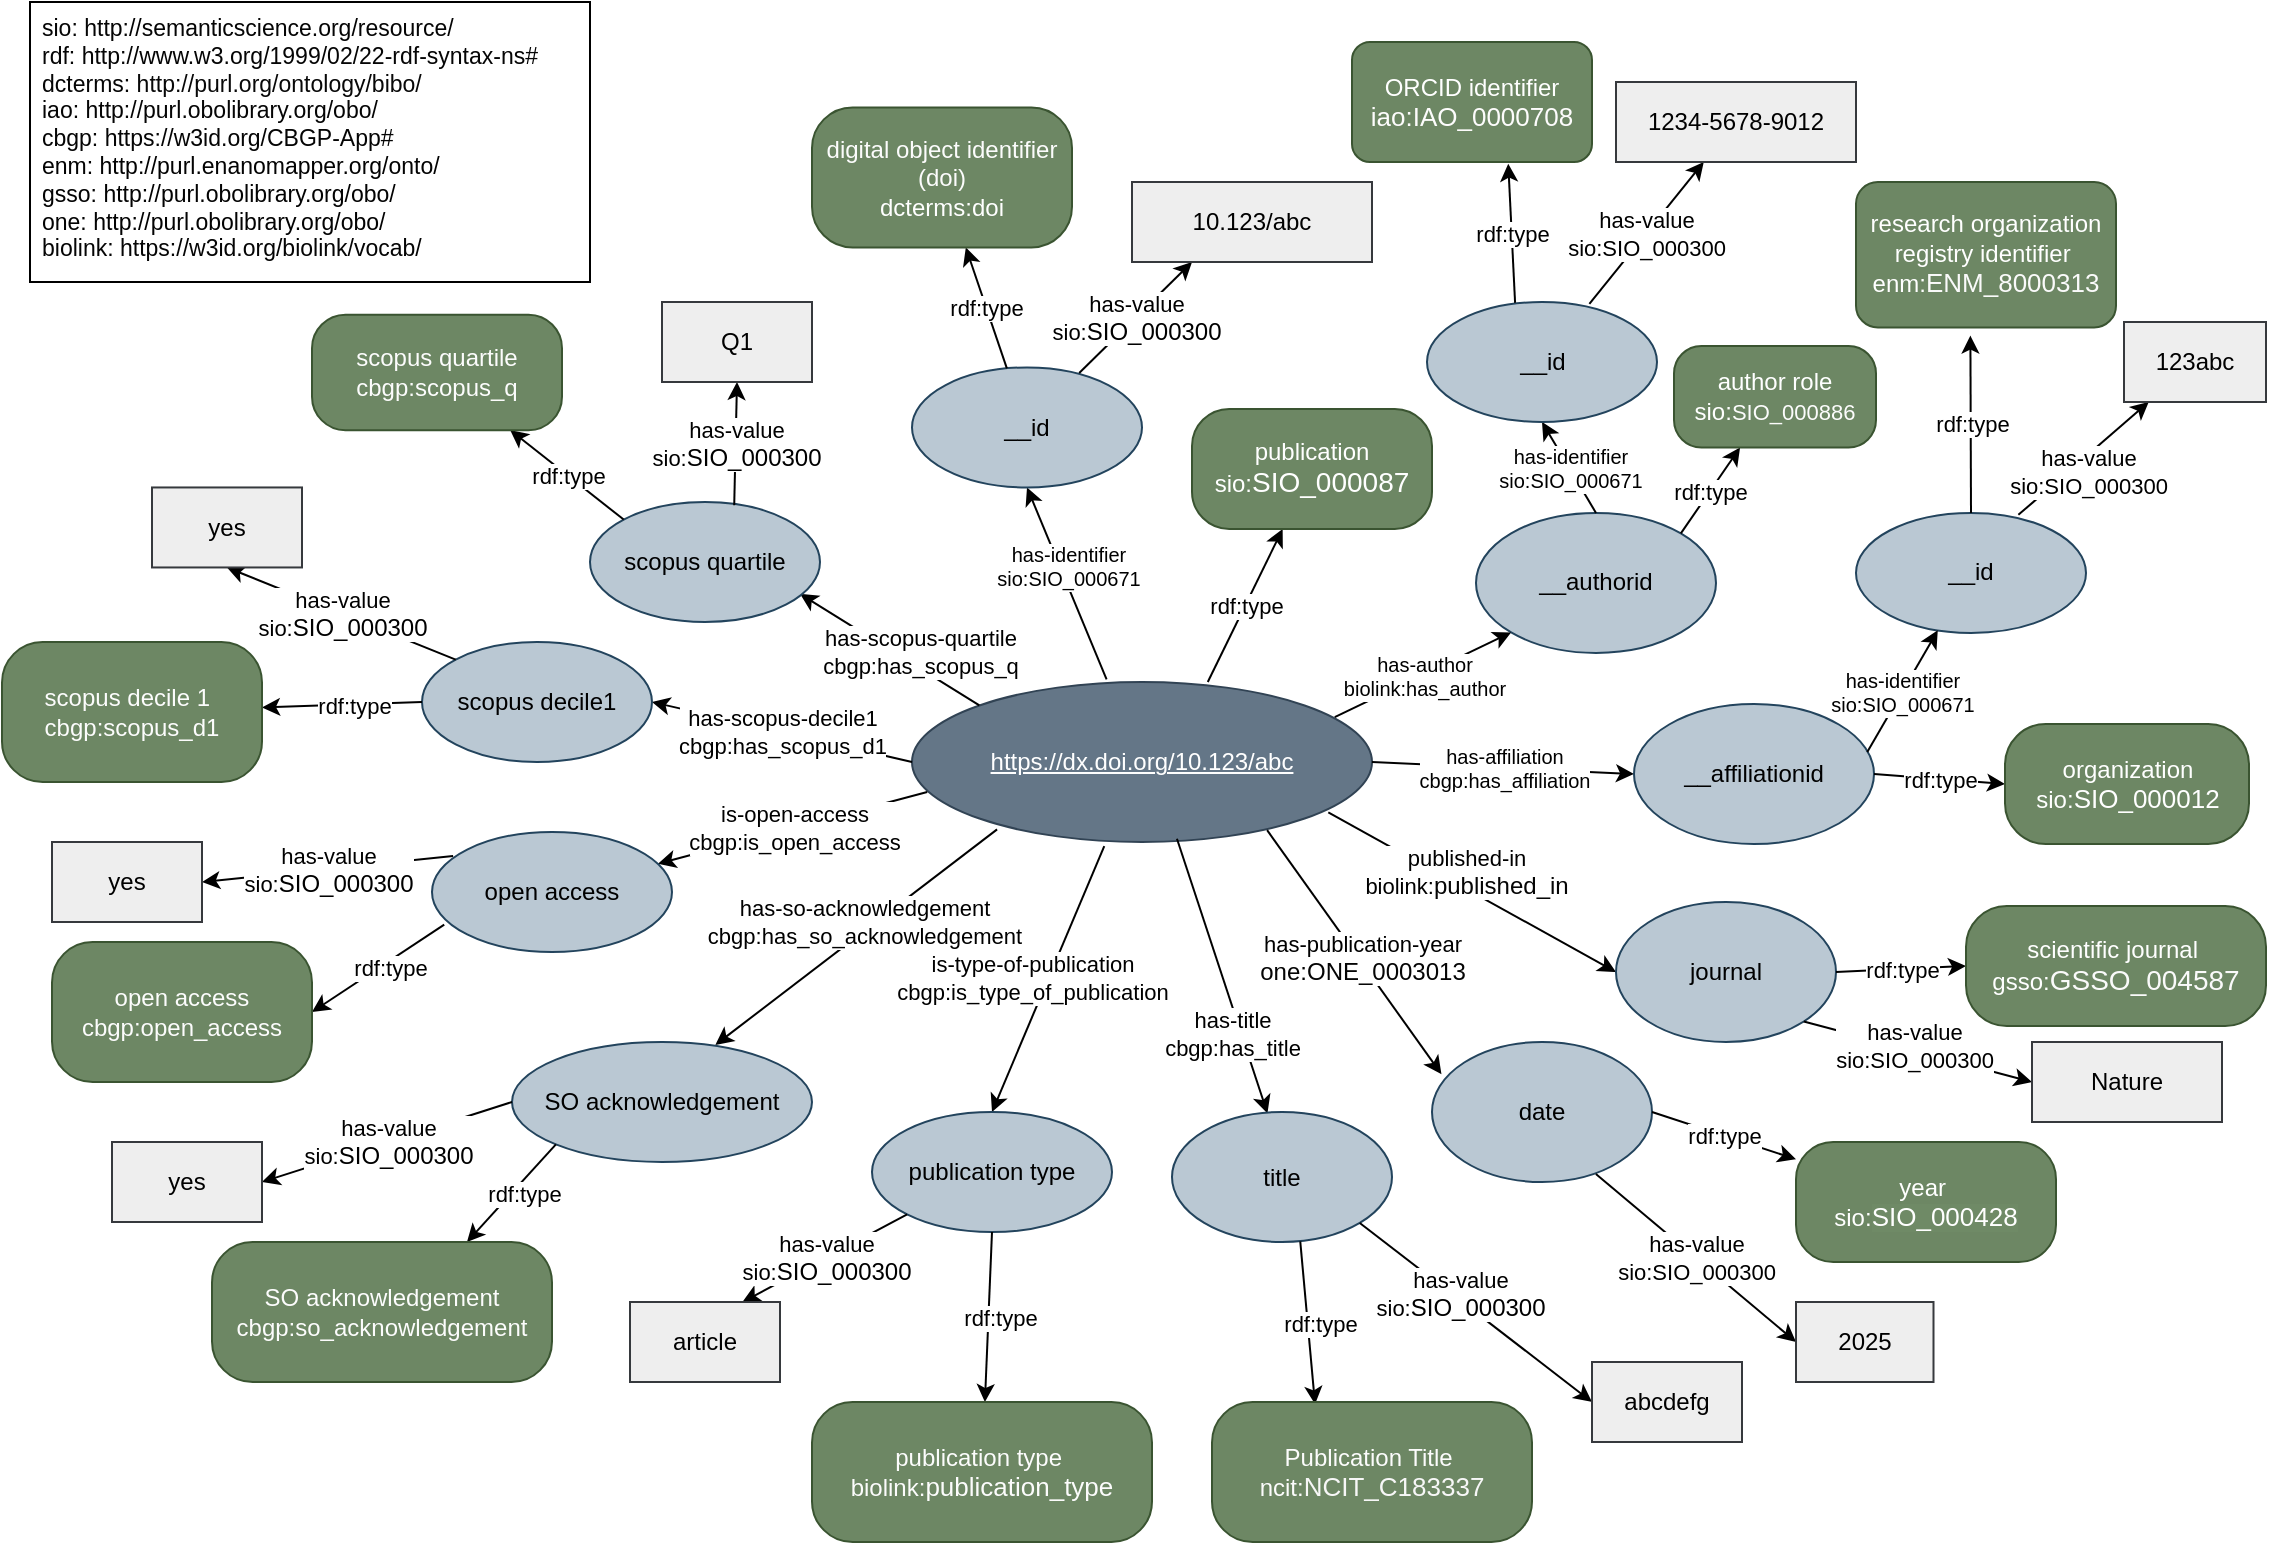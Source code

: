 <mxfile version="26.1.0">
  <diagram id="6a731a19-8d31-9384-78a2-239565b7b9f0" name="Page-1">
    <mxGraphModel dx="1909" dy="949" grid="1" gridSize="10" guides="1" tooltips="1" connect="1" arrows="1" fold="1" page="1" pageScale="1" pageWidth="1169" pageHeight="827" background="none" math="0" shadow="0">
      <root>
        <mxCell id="0" />
        <mxCell id="1" parent="0" />
        <mxCell id="y8F7nDmnW5mk9b_O4DAU-1777" value="&lt;u&gt;https://dx.doi.org/10.123/abc&lt;/u&gt;" style="ellipse;whiteSpace=wrap;html=1;fillColor=#647687;strokeColor=#314354;fontColor=#ffffff;" parent="1" vertex="1">
          <mxGeometry x="478" y="368" width="230" height="80" as="geometry" />
        </mxCell>
        <mxCell id="y8F7nDmnW5mk9b_O4DAU-1778" value="" style="endArrow=classic;html=1;rounded=0;exitX=0.423;exitY=-0.017;exitDx=0;exitDy=0;entryX=0.5;entryY=1;entryDx=0;entryDy=0;exitPerimeter=0;" parent="1" source="y8F7nDmnW5mk9b_O4DAU-1777" target="y8F7nDmnW5mk9b_O4DAU-1785" edge="1">
          <mxGeometry relative="1" as="geometry">
            <mxPoint x="598" y="408" as="sourcePoint" />
            <mxPoint x="593" y="298" as="targetPoint" />
          </mxGeometry>
        </mxCell>
        <mxCell id="y8F7nDmnW5mk9b_O4DAU-1779" value="has-identifier&lt;div&gt;sio:&lt;span style=&quot;font-family: &amp;quot;IBM Plex Sans&amp;quot;, Helvetica, Arial, sans-serif; text-align: start; text-wrap-mode: wrap; background-color: light-dark(#ffffff, var(--ge-dark-color, #121212));&quot;&gt;SIO_000671&lt;/span&gt;&lt;/div&gt;" style="edgeLabel;resizable=0;html=1;;align=center;verticalAlign=middle;fontColor=default;fontSize=10;" parent="y8F7nDmnW5mk9b_O4DAU-1778" connectable="0" vertex="1">
          <mxGeometry relative="1" as="geometry">
            <mxPoint y="-9" as="offset" />
          </mxGeometry>
        </mxCell>
        <mxCell id="y8F7nDmnW5mk9b_O4DAU-1780" value="" style="endArrow=classic;html=1;rounded=0;exitX=0.643;exitY=0;exitDx=0;exitDy=0;exitPerimeter=0;" parent="1" source="y8F7nDmnW5mk9b_O4DAU-1777" target="y8F7nDmnW5mk9b_O4DAU-1782" edge="1">
          <mxGeometry relative="1" as="geometry">
            <mxPoint x="598" y="408" as="sourcePoint" />
            <mxPoint x="595" y="518" as="targetPoint" />
          </mxGeometry>
        </mxCell>
        <mxCell id="y8F7nDmnW5mk9b_O4DAU-1781" value="rdf:type" style="edgeLabel;resizable=0;html=1;;align=center;verticalAlign=middle;" parent="y8F7nDmnW5mk9b_O4DAU-1780" connectable="0" vertex="1">
          <mxGeometry relative="1" as="geometry" />
        </mxCell>
        <mxCell id="y8F7nDmnW5mk9b_O4DAU-1782" value="publication&lt;div&gt;sio:&lt;span style=&quot;font-family: &amp;quot;IBM Plex Sans&amp;quot;, Helvetica, Arial, sans-serif; font-size: 14px; text-align: start; background-color: transparent;&quot;&gt;SIO_000087&lt;/span&gt;&lt;/div&gt;" style="rounded=1;whiteSpace=wrap;html=1;arcSize=31;fillColor=#6d8764;strokeColor=#3A5431;fontColor=#ffffff;" parent="1" vertex="1">
          <mxGeometry x="618" y="231.46" width="120" height="60" as="geometry" />
        </mxCell>
        <mxCell id="y8F7nDmnW5mk9b_O4DAU-1783" value="&lt;font style=&quot;color: light-dark(rgb(5, 5, 5), rgb(237, 237, 237));&quot;&gt;&lt;font&gt;sio:&lt;/font&gt;&amp;nbsp;&lt;span style=&quot;font-family: &amp;quot;IBM Plex Sans&amp;quot;, Helvetica, Arial, sans-serif;&quot;&gt;http://semanticscience.org/resource/&lt;/span&gt;&lt;/font&gt;&lt;div&gt;&lt;font style=&quot;color: light-dark(rgb(5, 5, 5), rgb(237, 237, 237));&quot;&gt;&lt;span style=&quot;font-family: &amp;quot;IBM Plex Sans&amp;quot;, Helvetica, Arial, sans-serif;&quot;&gt;rdf:&amp;nbsp;&lt;/span&gt;&lt;span style=&quot;font-family: &amp;quot;Lucida Grande&amp;quot;, sans-serif; text-align: center; text-wrap-mode: nowrap; background-color: transparent;&quot;&gt;&lt;font&gt;http://www.w3.org/1999/02/22-rdf-syntax-ns#&lt;/font&gt;&lt;/span&gt;&lt;/font&gt;&lt;/div&gt;&lt;div&gt;&lt;font&gt;&lt;span style=&quot;color: light-dark(rgb(5, 5, 5), rgb(237, 237, 237)); font-family: &amp;quot;IBM Plex Sans&amp;quot;, Helvetica, Arial, sans-serif;&quot;&gt;dcterms:&amp;nbsp;&lt;/span&gt;&lt;span style=&quot;font-family: &amp;quot;IBM Plex Sans&amp;quot;, Helvetica, Arial, sans-serif; background-color: transparent;&quot;&gt;&lt;font style=&quot;color: light-dark(rgb(8, 8, 8), rgb(237, 237, 237));&quot;&gt;http://purl.org/ontology/bibo/&lt;/font&gt;&lt;/span&gt;&lt;/font&gt;&lt;/div&gt;&lt;div&gt;&lt;font style=&quot;color: light-dark(rgb(5, 5, 5), rgb(237, 237, 237));&quot;&gt;&lt;span style=&quot;font-family: &amp;quot;IBM Plex Sans&amp;quot;, Helvetica, Arial, sans-serif; background-color: transparent;&quot;&gt;iao:&amp;nbsp;&lt;/span&gt;&lt;span style=&quot;font-family: &amp;quot;IBM Plex Sans&amp;quot;, Helvetica, Arial, sans-serif; background-color: transparent;&quot;&gt;http://purl.obolibrary.org/obo/&lt;/span&gt;&lt;/font&gt;&lt;/div&gt;&lt;div&gt;&lt;span style=&quot;font-family: &amp;quot;IBM Plex Sans&amp;quot;, Helvetica, Arial, sans-serif; background-color: transparent; color: rgb(102, 102, 102);&quot;&gt;&lt;font style=&quot;color: light-dark(rgb(5, 5, 5), rgb(237, 237, 237));&quot;&gt;cbgp: https://w3id.org/CBGP-App#&lt;/font&gt;&lt;/span&gt;&lt;/div&gt;&lt;div&gt;&lt;font style=&quot;color: light-dark(rgb(3, 3, 3), rgb(237, 237, 237));&quot;&gt;&lt;span style=&quot;font-family: &amp;quot;IBM Plex Sans&amp;quot;, Helvetica, Arial, sans-serif; background-color: transparent;&quot;&gt;enm:&amp;nbsp;&lt;/span&gt;&lt;span style=&quot;font-family: &amp;quot;IBM Plex Sans&amp;quot;, Helvetica, Arial, sans-serif; background-color: transparent;&quot;&gt;http://purl.enanomapper.org/onto/&lt;/span&gt;&lt;/font&gt;&lt;/div&gt;&lt;div&gt;&lt;font style=&quot;color: light-dark(rgb(3, 3, 3), rgb(237, 237, 237));&quot;&gt;&lt;span style=&quot;background-color: transparent; font-family: &amp;quot;IBM Plex Sans&amp;quot;, Helvetica, Arial, sans-serif;&quot;&gt;gsso:&amp;nbsp;&lt;/span&gt;&lt;span style=&quot;background-color: transparent; font-family: &amp;quot;IBM Plex Sans&amp;quot;, Helvetica, Arial, sans-serif;&quot;&gt;http://purl.obolibrary.org/obo/&lt;/span&gt;&lt;/font&gt;&lt;/div&gt;&lt;div&gt;&lt;font style=&quot;color: light-dark(rgb(3, 3, 3), rgb(237, 237, 237));&quot;&gt;&lt;span style=&quot;font-family: &amp;quot;IBM Plex Sans&amp;quot;, Helvetica, Arial, sans-serif; background-color: transparent;&quot;&gt;one:&amp;nbsp;&lt;/span&gt;&lt;span style=&quot;font-family: &amp;quot;IBM Plex Sans&amp;quot;, Helvetica, Arial, sans-serif; background-color: transparent;&quot;&gt;http://purl.obolibrary.org/obo/&lt;/span&gt;&lt;/font&gt;&lt;/div&gt;&lt;div&gt;&lt;span style=&quot;font-family: &amp;quot;IBM Plex Sans&amp;quot;, Helvetica, Arial, sans-serif; background-color: transparent; color: rgb(102, 102, 102);&quot;&gt;&lt;font style=&quot;color: light-dark(rgb(5, 5, 5), rgb(237, 237, 237));&quot;&gt;biolink: https://w3id.org/biolink/vocab/&lt;/font&gt;&lt;/span&gt;&lt;/div&gt;" style="text;strokeColor=default;fillColor=default;align=left;verticalAlign=top;spacingLeft=4;spacingRight=4;overflow=hidden;points=[[0,0.5],[1,0.5]];portConstraint=eastwest;rotatable=0;whiteSpace=wrap;html=1;fontColor=#000000;fontSize=11.5;" parent="1" vertex="1">
          <mxGeometry x="37" y="28" width="280" height="140" as="geometry" />
        </mxCell>
        <mxCell id="y8F7nDmnW5mk9b_O4DAU-1785" value="__id" style="ellipse;whiteSpace=wrap;html=1;fillColor=#bac8d3;strokeColor=#23445d;" parent="1" vertex="1">
          <mxGeometry x="478" y="210.73" width="115" height="60" as="geometry" />
        </mxCell>
        <mxCell id="y8F7nDmnW5mk9b_O4DAU-1786" value="" style="endArrow=classic;html=1;rounded=0;exitX=0.727;exitY=0.046;exitDx=0;exitDy=0;exitPerimeter=0;entryX=0.25;entryY=1;entryDx=0;entryDy=0;" parent="1" source="y8F7nDmnW5mk9b_O4DAU-1785" target="y8F7nDmnW5mk9b_O4DAU-1790" edge="1">
          <mxGeometry relative="1" as="geometry">
            <mxPoint x="528" y="318" as="sourcePoint" />
            <mxPoint x="638" y="168" as="targetPoint" />
          </mxGeometry>
        </mxCell>
        <mxCell id="y8F7nDmnW5mk9b_O4DAU-1787" value="&lt;font style=&quot;color: rgb(0, 0, 0);&quot;&gt;has-value&lt;/font&gt;&lt;div&gt;&lt;font style=&quot;color: rgb(0, 0, 0);&quot;&gt;sio:&lt;span style=&quot;font-family: &amp;quot;IBM Plex Sans&amp;quot;, Helvetica, Arial, sans-serif; text-align: start; text-wrap-mode: wrap; background-color: light-dark(#ffffff, var(--ge-dark-color, #121212));&quot;&gt;&lt;font style=&quot;font-size: 12px;&quot;&gt;SIO_000300&lt;/font&gt;&lt;/span&gt;&lt;/font&gt;&lt;/div&gt;" style="edgeLabel;resizable=0;html=1;;align=center;verticalAlign=middle;" parent="y8F7nDmnW5mk9b_O4DAU-1786" connectable="0" vertex="1">
          <mxGeometry relative="1" as="geometry" />
        </mxCell>
        <mxCell id="y8F7nDmnW5mk9b_O4DAU-1790" value="10.123/abc" style="rounded=0;whiteSpace=wrap;html=1;fillColor=#eeeeee;strokeColor=#36393d;" parent="1" vertex="1">
          <mxGeometry x="588" y="118" width="120" height="40" as="geometry" />
        </mxCell>
        <mxCell id="y8F7nDmnW5mk9b_O4DAU-1791" value="" style="endArrow=classic;html=1;rounded=0;" parent="1" source="y8F7nDmnW5mk9b_O4DAU-1785" target="y8F7nDmnW5mk9b_O4DAU-1793" edge="1">
          <mxGeometry relative="1" as="geometry">
            <mxPoint x="458" y="238" as="sourcePoint" />
            <mxPoint x="508" y="168" as="targetPoint" />
          </mxGeometry>
        </mxCell>
        <mxCell id="y8F7nDmnW5mk9b_O4DAU-1792" value="rdf:type" style="edgeLabel;resizable=0;html=1;;align=center;verticalAlign=middle;" parent="y8F7nDmnW5mk9b_O4DAU-1791" connectable="0" vertex="1">
          <mxGeometry relative="1" as="geometry" />
        </mxCell>
        <mxCell id="y8F7nDmnW5mk9b_O4DAU-1793" value="&lt;font style=&quot;&quot;&gt;&lt;span style=&quot;font-family: &amp;quot;IBM Plex Sans&amp;quot;, Helvetica, Arial, sans-serif; text-align: start;&quot;&gt;&lt;font style=&quot;color: light-dark(rgb(252, 252, 252), rgb(202, 202, 202));&quot;&gt;digital object identifier (doi)&lt;/font&gt;&lt;/span&gt;&lt;br&gt;&lt;/font&gt;&lt;div&gt;&lt;font style=&quot;color: light-dark(rgb(255, 255, 255), rgb(237, 237, 237));&quot;&gt;dcterms:doi&lt;/font&gt;&lt;/div&gt;" style="rounded=1;whiteSpace=wrap;html=1;fillColor=#6d8764;fontColor=#ffffff;strokeColor=#3A5431;arcSize=29;" parent="1" vertex="1">
          <mxGeometry x="428" y="80.73" width="130" height="70" as="geometry" />
        </mxCell>
        <mxCell id="y8F7nDmnW5mk9b_O4DAU-1795" value="__authorid" style="ellipse;whiteSpace=wrap;html=1;fillColor=#bac8d3;strokeColor=#23445d;" parent="1" vertex="1">
          <mxGeometry x="760" y="283.46" width="120" height="70" as="geometry" />
        </mxCell>
        <mxCell id="y8F7nDmnW5mk9b_O4DAU-1796" value="" style="endArrow=classic;html=1;rounded=0;exitX=0.919;exitY=0.22;exitDx=0;exitDy=0;exitPerimeter=0;entryX=0;entryY=1;entryDx=0;entryDy=0;" parent="1" source="y8F7nDmnW5mk9b_O4DAU-1777" target="y8F7nDmnW5mk9b_O4DAU-1795" edge="1">
          <mxGeometry relative="1" as="geometry">
            <mxPoint x="798" y="258" as="sourcePoint" />
            <mxPoint x="898" y="258" as="targetPoint" />
          </mxGeometry>
        </mxCell>
        <mxCell id="y8F7nDmnW5mk9b_O4DAU-1797" value="&lt;span style=&quot;font-family: &amp;quot;IBM Plex Sans&amp;quot;, Helvetica, Arial, sans-serif; text-align: start; text-wrap-mode: wrap;&quot;&gt;has-author&lt;/span&gt;&lt;div&gt;&lt;span style=&quot;font-family: &amp;quot;IBM Plex Sans&amp;quot;, Helvetica, Arial, sans-serif; text-align: start; text-wrap-mode: wrap;&quot;&gt;biolink:&lt;/span&gt;&lt;span style=&quot;font-family: &amp;quot;IBM Plex Sans&amp;quot;, Helvetica, Arial, sans-serif; text-align: start; text-wrap-mode: wrap; background-color: light-dark(#ffffff, var(--ge-dark-color, #121212));&quot;&gt;has_author&lt;/span&gt;&lt;/div&gt;" style="edgeLabel;resizable=0;html=1;;align=center;verticalAlign=middle;fontColor=#000000;fontSize=10;" parent="y8F7nDmnW5mk9b_O4DAU-1796" connectable="0" vertex="1">
          <mxGeometry relative="1" as="geometry" />
        </mxCell>
        <mxCell id="y8F7nDmnW5mk9b_O4DAU-1798" value="" style="endArrow=classic;html=1;rounded=0;exitX=0.706;exitY=0.016;exitDx=0;exitDy=0;exitPerimeter=0;" parent="1" source="y8F7nDmnW5mk9b_O4DAU-1806" target="y8F7nDmnW5mk9b_O4DAU-1800" edge="1">
          <mxGeometry relative="1" as="geometry">
            <mxPoint x="898" y="108" as="sourcePoint" />
            <mxPoint x="888" y="208" as="targetPoint" />
          </mxGeometry>
        </mxCell>
        <mxCell id="y8F7nDmnW5mk9b_O4DAU-1799" value="has-value&lt;div&gt;sio:SIO_000300&lt;/div&gt;" style="edgeLabel;resizable=0;html=1;;align=center;verticalAlign=middle;" parent="y8F7nDmnW5mk9b_O4DAU-1798" connectable="0" vertex="1">
          <mxGeometry relative="1" as="geometry" />
        </mxCell>
        <mxCell id="y8F7nDmnW5mk9b_O4DAU-1800" value="1234-5678-9012" style="rounded=0;whiteSpace=wrap;html=1;fillColor=#eeeeee;strokeColor=#36393d;" parent="1" vertex="1">
          <mxGeometry x="830" y="68" width="120" height="40" as="geometry" />
        </mxCell>
        <mxCell id="y8F7nDmnW5mk9b_O4DAU-1804" value="" style="endArrow=classic;html=1;rounded=0;exitX=0.5;exitY=0;exitDx=0;exitDy=0;entryX=0.5;entryY=1;entryDx=0;entryDy=0;" parent="1" source="y8F7nDmnW5mk9b_O4DAU-1795" target="y8F7nDmnW5mk9b_O4DAU-1806" edge="1">
          <mxGeometry relative="1" as="geometry">
            <mxPoint x="988" y="288" as="sourcePoint" />
            <mxPoint x="828" y="198" as="targetPoint" />
          </mxGeometry>
        </mxCell>
        <mxCell id="y8F7nDmnW5mk9b_O4DAU-1805" value="has-identifier&lt;div&gt;sio:SIO_000671&lt;/div&gt;" style="edgeLabel;resizable=0;html=1;;align=center;verticalAlign=middle;fontSize=10;" parent="y8F7nDmnW5mk9b_O4DAU-1804" connectable="0" vertex="1">
          <mxGeometry relative="1" as="geometry" />
        </mxCell>
        <mxCell id="y8F7nDmnW5mk9b_O4DAU-1806" value="__id" style="ellipse;whiteSpace=wrap;html=1;fillColor=#bac8d3;strokeColor=#23445d;" parent="1" vertex="1">
          <mxGeometry x="735.5" y="178.0" width="115" height="60" as="geometry" />
        </mxCell>
        <mxCell id="y8F7nDmnW5mk9b_O4DAU-1807" value="" style="endArrow=classic;html=1;rounded=0;entryX=0.651;entryY=1.014;entryDx=0;entryDy=0;entryPerimeter=0;exitX=0.383;exitY=0.007;exitDx=0;exitDy=0;exitPerimeter=0;" parent="1" source="y8F7nDmnW5mk9b_O4DAU-1806" target="y8F7nDmnW5mk9b_O4DAU-1809" edge="1">
          <mxGeometry relative="1" as="geometry">
            <mxPoint x="802" y="138" as="sourcePoint" />
            <mxPoint x="768" y="88" as="targetPoint" />
          </mxGeometry>
        </mxCell>
        <mxCell id="y8F7nDmnW5mk9b_O4DAU-1808" value="rdf:type" style="edgeLabel;resizable=0;html=1;;align=center;verticalAlign=middle;" parent="y8F7nDmnW5mk9b_O4DAU-1807" connectable="0" vertex="1">
          <mxGeometry relative="1" as="geometry" />
        </mxCell>
        <mxCell id="y8F7nDmnW5mk9b_O4DAU-1809" value="ORCID identifier&lt;br&gt;&lt;span style=&quot;font-family: &amp;quot;IBM Plex Sans&amp;quot;, Helvetica, Arial, sans-serif; font-style: normal; font-variant-ligatures: normal; font-variant-caps: normal; font-weight: 400; letter-spacing: normal; orphans: 2; text-align: start; text-indent: 0px; text-transform: none; widows: 2; word-spacing: 0px; -webkit-text-stroke-width: 0px; white-space: normal; text-decoration-thickness: initial; text-decoration-style: initial; text-decoration-color: initial; float: none; display: inline !important;&quot;&gt;&lt;font style=&quot;font-size: 13px; color: light-dark(rgb(253, 252, 252), rgb(237, 237, 237));&quot;&gt;iao:IAO_0000708&lt;/font&gt;&lt;/span&gt;" style="rounded=1;whiteSpace=wrap;html=1;fillColor=#6d8764;fontColor=#ffffff;strokeColor=#3A5431;" parent="1" vertex="1">
          <mxGeometry x="698" y="48" width="120" height="60" as="geometry" />
        </mxCell>
        <mxCell id="y8F7nDmnW5mk9b_O4DAU-1810" value="" style="endArrow=classic;html=1;rounded=0;exitX=1;exitY=0.5;exitDx=0;exitDy=0;entryX=0;entryY=0.5;entryDx=0;entryDy=0;" parent="1" source="y8F7nDmnW5mk9b_O4DAU-1777" target="y8F7nDmnW5mk9b_O4DAU-1812" edge="1">
          <mxGeometry relative="1" as="geometry">
            <mxPoint x="712" y="416" as="sourcePoint" />
            <mxPoint x="838" y="408" as="targetPoint" />
          </mxGeometry>
        </mxCell>
        <mxCell id="y8F7nDmnW5mk9b_O4DAU-1811" value="&lt;span style=&quot;font-family: &amp;quot;IBM Plex Sans&amp;quot;, Helvetica, Arial, sans-serif; text-align: start; text-wrap-mode: wrap;&quot;&gt;has-affiliation&lt;/span&gt;&lt;div&gt;&lt;span style=&quot;font-family: &amp;quot;IBM Plex Sans&amp;quot;, Helvetica, Arial, sans-serif; text-align: start; text-wrap-mode: wrap;&quot;&gt;cbgp:&lt;/span&gt;&lt;span style=&quot;font-family: &amp;quot;IBM Plex Sans&amp;quot;, Helvetica, Arial, sans-serif; text-align: start; text-wrap-mode: wrap; background-color: light-dark(#ffffff, var(--ge-dark-color, #121212));&quot;&gt;has_affiliation&lt;/span&gt;&lt;/div&gt;" style="edgeLabel;resizable=0;html=1;;align=center;verticalAlign=middle;fontColor=#000000;fontSize=10;" parent="y8F7nDmnW5mk9b_O4DAU-1810" connectable="0" vertex="1">
          <mxGeometry relative="1" as="geometry" />
        </mxCell>
        <mxCell id="y8F7nDmnW5mk9b_O4DAU-1812" value="__affiliationid" style="ellipse;whiteSpace=wrap;html=1;fillColor=#bac8d3;strokeColor=#23445d;" parent="1" vertex="1">
          <mxGeometry x="839" y="379" width="120" height="70" as="geometry" />
        </mxCell>
        <mxCell id="y8F7nDmnW5mk9b_O4DAU-1813" value="" style="endArrow=classic;html=1;rounded=0;exitX=0.706;exitY=0.016;exitDx=0;exitDy=0;exitPerimeter=0;" parent="1" source="y8F7nDmnW5mk9b_O4DAU-1817" target="y8F7nDmnW5mk9b_O4DAU-1815" edge="1">
          <mxGeometry relative="1" as="geometry">
            <mxPoint x="1138" y="280.73" as="sourcePoint" />
            <mxPoint x="1128" y="380.73" as="targetPoint" />
          </mxGeometry>
        </mxCell>
        <mxCell id="y8F7nDmnW5mk9b_O4DAU-1814" value="has-value&lt;div&gt;sio:SIO_000300&lt;/div&gt;" style="edgeLabel;resizable=0;html=1;;align=center;verticalAlign=middle;" parent="y8F7nDmnW5mk9b_O4DAU-1813" connectable="0" vertex="1">
          <mxGeometry relative="1" as="geometry">
            <mxPoint x="2" y="6" as="offset" />
          </mxGeometry>
        </mxCell>
        <mxCell id="y8F7nDmnW5mk9b_O4DAU-1815" value="123abc" style="rounded=0;whiteSpace=wrap;html=1;fillColor=#eeeeee;strokeColor=#36393d;" parent="1" vertex="1">
          <mxGeometry x="1084" y="188" width="71" height="40" as="geometry" />
        </mxCell>
        <mxCell id="y8F7nDmnW5mk9b_O4DAU-1817" value="__id" style="ellipse;whiteSpace=wrap;html=1;fillColor=#bac8d3;strokeColor=#23445d;" parent="1" vertex="1">
          <mxGeometry x="950" y="283.46" width="115" height="60" as="geometry" />
        </mxCell>
        <mxCell id="y8F7nDmnW5mk9b_O4DAU-1818" value="" style="endArrow=classic;html=1;rounded=0;entryX=0.44;entryY=1.056;entryDx=0;entryDy=0;entryPerimeter=0;exitX=0.5;exitY=0;exitDx=0;exitDy=0;" parent="1" source="y8F7nDmnW5mk9b_O4DAU-1817" target="y8F7nDmnW5mk9b_O4DAU-1820" edge="1">
          <mxGeometry relative="1" as="geometry">
            <mxPoint x="1048" y="298" as="sourcePoint" />
            <mxPoint x="1008" y="260.73" as="targetPoint" />
          </mxGeometry>
        </mxCell>
        <mxCell id="y8F7nDmnW5mk9b_O4DAU-1819" value="rdf:type" style="edgeLabel;resizable=0;html=1;;align=center;verticalAlign=middle;" parent="y8F7nDmnW5mk9b_O4DAU-1818" connectable="0" vertex="1">
          <mxGeometry relative="1" as="geometry" />
        </mxCell>
        <mxCell id="y8F7nDmnW5mk9b_O4DAU-1820" value="research organization registry identifier&amp;nbsp;&lt;div&gt;enm:&lt;span style=&quot;font-family: &amp;quot;IBM Plex Sans&amp;quot;, Helvetica, Arial, sans-serif; text-align: start;&quot;&gt;&lt;font style=&quot;color: light-dark(rgb(250, 250, 250), rgb(149, 149, 149)); font-size: 13px;&quot;&gt;ENM_8000313&lt;/font&gt;&lt;/span&gt;&lt;/div&gt;" style="rounded=1;whiteSpace=wrap;html=1;fillColor=#6d8764;fontColor=#ffffff;strokeColor=#3A5431;" parent="1" vertex="1">
          <mxGeometry x="950" y="118.0" width="130" height="72.73" as="geometry" />
        </mxCell>
        <mxCell id="y8F7nDmnW5mk9b_O4DAU-1821" value="" style="endArrow=classic;html=1;rounded=0;exitX=0.972;exitY=0.342;exitDx=0;exitDy=0;exitPerimeter=0;" parent="1" source="y8F7nDmnW5mk9b_O4DAU-1812" target="y8F7nDmnW5mk9b_O4DAU-1817" edge="1">
          <mxGeometry relative="1" as="geometry">
            <mxPoint x="838" y="278" as="sourcePoint" />
            <mxPoint x="838" y="208" as="targetPoint" />
          </mxGeometry>
        </mxCell>
        <mxCell id="y8F7nDmnW5mk9b_O4DAU-1822" value="has-identifier&lt;div&gt;sio:SIO_000671&lt;/div&gt;" style="edgeLabel;resizable=0;html=1;;align=center;verticalAlign=middle;fontSize=10;" parent="y8F7nDmnW5mk9b_O4DAU-1821" connectable="0" vertex="1">
          <mxGeometry relative="1" as="geometry" />
        </mxCell>
        <mxCell id="y8F7nDmnW5mk9b_O4DAU-1823" value="" style="endArrow=classic;html=1;rounded=0;exitX=0.905;exitY=0.815;exitDx=0;exitDy=0;exitPerimeter=0;entryX=0;entryY=0.5;entryDx=0;entryDy=0;" parent="1" source="y8F7nDmnW5mk9b_O4DAU-1777" target="y8F7nDmnW5mk9b_O4DAU-1825" edge="1">
          <mxGeometry relative="1" as="geometry">
            <mxPoint x="818" y="508" as="sourcePoint" />
            <mxPoint x="838" y="508" as="targetPoint" />
          </mxGeometry>
        </mxCell>
        <mxCell id="y8F7nDmnW5mk9b_O4DAU-1824" value="published-in&lt;div&gt;biolink:&lt;span style=&quot;font-family: &amp;quot;IBM Plex Sans&amp;quot;, Helvetica, Arial, sans-serif; text-align: start; text-wrap-mode: wrap; background-color: light-dark(#ffffff, var(--ge-dark-color, #121212));&quot;&gt;&lt;font style=&quot;font-size: 12px; color: light-dark(rgb(5, 5, 5), rgb(149, 149, 149));&quot;&gt;published_in&lt;/font&gt;&lt;/span&gt;&lt;/div&gt;" style="edgeLabel;resizable=0;html=1;;align=center;verticalAlign=middle;" parent="y8F7nDmnW5mk9b_O4DAU-1823" connectable="0" vertex="1">
          <mxGeometry relative="1" as="geometry">
            <mxPoint x="-4" y="-10" as="offset" />
          </mxGeometry>
        </mxCell>
        <mxCell id="y8F7nDmnW5mk9b_O4DAU-1825" value="journal" style="ellipse;whiteSpace=wrap;html=1;fillColor=#bac8d3;strokeColor=#23445d;" parent="1" vertex="1">
          <mxGeometry x="830" y="478" width="110" height="70" as="geometry" />
        </mxCell>
        <mxCell id="y8F7nDmnW5mk9b_O4DAU-1826" value="" style="endArrow=classic;html=1;rounded=0;entryX=0;entryY=0.5;entryDx=0;entryDy=0;exitX=1;exitY=1;exitDx=0;exitDy=0;" parent="1" source="y8F7nDmnW5mk9b_O4DAU-1825" target="y8F7nDmnW5mk9b_O4DAU-1828" edge="1">
          <mxGeometry relative="1" as="geometry">
            <mxPoint x="1102" y="309" as="sourcePoint" />
            <mxPoint x="1028" y="458" as="targetPoint" />
          </mxGeometry>
        </mxCell>
        <mxCell id="y8F7nDmnW5mk9b_O4DAU-1827" value="has-value&lt;div&gt;sio:SIO_000300&lt;/div&gt;" style="edgeLabel;resizable=0;html=1;;align=center;verticalAlign=middle;" parent="y8F7nDmnW5mk9b_O4DAU-1826" connectable="0" vertex="1">
          <mxGeometry relative="1" as="geometry">
            <mxPoint x="-2" y="-3" as="offset" />
          </mxGeometry>
        </mxCell>
        <mxCell id="y8F7nDmnW5mk9b_O4DAU-1828" value="Nature" style="rounded=0;whiteSpace=wrap;html=1;fillColor=#eeeeee;strokeColor=#36393d;" parent="1" vertex="1">
          <mxGeometry x="1038" y="548" width="95" height="40" as="geometry" />
        </mxCell>
        <mxCell id="y8F7nDmnW5mk9b_O4DAU-1830" value="" style="endArrow=classic;html=1;rounded=0;entryX=0;entryY=0.5;entryDx=0;entryDy=0;exitX=1;exitY=0.5;exitDx=0;exitDy=0;" parent="1" source="y8F7nDmnW5mk9b_O4DAU-1825" target="y8F7nDmnW5mk9b_O4DAU-1832" edge="1">
          <mxGeometry relative="1" as="geometry">
            <mxPoint x="950" y="500" as="sourcePoint" />
            <mxPoint x="1048" y="523" as="targetPoint" />
          </mxGeometry>
        </mxCell>
        <mxCell id="y8F7nDmnW5mk9b_O4DAU-1831" value="rdf:type" style="edgeLabel;resizable=0;html=1;;align=center;verticalAlign=middle;" parent="y8F7nDmnW5mk9b_O4DAU-1830" connectable="0" vertex="1">
          <mxGeometry relative="1" as="geometry" />
        </mxCell>
        <mxCell id="y8F7nDmnW5mk9b_O4DAU-1832" value="scientific journal&amp;nbsp;&lt;div&gt;gsso:&lt;span style=&quot;font-family: &amp;quot;IBM Plex Sans&amp;quot;, Helvetica, Arial, sans-serif; font-size: 14px; text-align: start; background-color: transparent;&quot;&gt;&lt;font style=&quot;color: light-dark(rgb(250, 250, 250), rgb(149, 149, 149));&quot;&gt;GSSO_004587&lt;/font&gt;&lt;/span&gt;&lt;/div&gt;" style="rounded=1;whiteSpace=wrap;html=1;arcSize=34;fillColor=#6d8764;fontColor=#ffffff;strokeColor=#3A5431;" parent="1" vertex="1">
          <mxGeometry x="1005" y="480" width="150" height="60" as="geometry" />
        </mxCell>
        <mxCell id="y8F7nDmnW5mk9b_O4DAU-1833" value="" style="endArrow=classic;html=1;rounded=0;exitX=0.772;exitY=0.926;exitDx=0;exitDy=0;exitPerimeter=0;entryX=0.043;entryY=0.23;entryDx=0;entryDy=0;entryPerimeter=0;" parent="1" source="y8F7nDmnW5mk9b_O4DAU-1777" target="y8F7nDmnW5mk9b_O4DAU-1835" edge="1">
          <mxGeometry relative="1" as="geometry">
            <mxPoint x="538" y="568" as="sourcePoint" />
            <mxPoint x="798" y="608" as="targetPoint" />
          </mxGeometry>
        </mxCell>
        <mxCell id="y8F7nDmnW5mk9b_O4DAU-1834" value="has-publication-year&lt;br&gt;&lt;span style=&quot;font-family: &amp;quot;IBM Plex Sans&amp;quot;, Helvetica, Arial, sans-serif; font-style: normal; font-variant-ligatures: normal; font-variant-caps: normal; font-weight: 400; letter-spacing: normal; orphans: 2; text-align: start; text-indent: 0px; text-transform: none; widows: 2; word-spacing: 0px; -webkit-text-stroke-width: 0px; white-space: normal; text-decoration-thickness: initial; text-decoration-style: initial; text-decoration-color: initial; float: none; display: inline !important;&quot;&gt;&lt;font style=&quot;color: light-dark(rgb(5, 5, 5), rgb(149, 149, 149)); font-size: 12px;&quot;&gt;one:ONE_0003013&lt;/font&gt;&lt;/span&gt;" style="edgeLabel;resizable=0;html=1;;align=center;verticalAlign=middle;" parent="y8F7nDmnW5mk9b_O4DAU-1833" connectable="0" vertex="1">
          <mxGeometry relative="1" as="geometry">
            <mxPoint x="4" y="3" as="offset" />
          </mxGeometry>
        </mxCell>
        <mxCell id="y8F7nDmnW5mk9b_O4DAU-1835" value="date" style="ellipse;whiteSpace=wrap;html=1;fillColor=#bac8d3;strokeColor=#23445d;" parent="1" vertex="1">
          <mxGeometry x="738" y="548" width="110" height="70" as="geometry" />
        </mxCell>
        <mxCell id="y8F7nDmnW5mk9b_O4DAU-1836" value="" style="endArrow=classic;html=1;rounded=0;entryX=0;entryY=0.5;entryDx=0;entryDy=0;exitX=0.745;exitY=0.943;exitDx=0;exitDy=0;exitPerimeter=0;" parent="1" source="y8F7nDmnW5mk9b_O4DAU-1835" target="y8F7nDmnW5mk9b_O4DAU-1838" edge="1">
          <mxGeometry relative="1" as="geometry">
            <mxPoint x="924" y="659" as="sourcePoint" />
            <mxPoint x="984" y="603" as="targetPoint" />
            <Array as="points" />
          </mxGeometry>
        </mxCell>
        <mxCell id="y8F7nDmnW5mk9b_O4DAU-1837" value="has-value&lt;div&gt;sio:SIO_000300&lt;/div&gt;" style="edgeLabel;resizable=0;html=1;;align=center;verticalAlign=middle;" parent="y8F7nDmnW5mk9b_O4DAU-1836" connectable="0" vertex="1">
          <mxGeometry relative="1" as="geometry" />
        </mxCell>
        <mxCell id="y8F7nDmnW5mk9b_O4DAU-1838" value="2025" style="rounded=0;whiteSpace=wrap;html=1;fillColor=#eeeeee;strokeColor=#36393d;" parent="1" vertex="1">
          <mxGeometry x="920" y="678" width="68.75" height="40" as="geometry" />
        </mxCell>
        <mxCell id="y8F7nDmnW5mk9b_O4DAU-1839" value="" style="endArrow=classic;html=1;rounded=0;exitX=1;exitY=0.5;exitDx=0;exitDy=0;" parent="1" source="y8F7nDmnW5mk9b_O4DAU-1835" target="y8F7nDmnW5mk9b_O4DAU-1841" edge="1">
          <mxGeometry relative="1" as="geometry">
            <mxPoint x="918" y="629" as="sourcePoint" />
            <mxPoint x="1004" y="668" as="targetPoint" />
          </mxGeometry>
        </mxCell>
        <mxCell id="y8F7nDmnW5mk9b_O4DAU-1840" value="rdf:type" style="edgeLabel;resizable=0;html=1;;align=center;verticalAlign=middle;" parent="y8F7nDmnW5mk9b_O4DAU-1839" connectable="0" vertex="1">
          <mxGeometry relative="1" as="geometry" />
        </mxCell>
        <mxCell id="y8F7nDmnW5mk9b_O4DAU-1841" value="year&amp;nbsp;&lt;div&gt;sio:&lt;span style=&quot;font-family: &amp;quot;IBM Plex Sans&amp;quot;, Helvetica, Arial, sans-serif; text-align: start; text-wrap-mode: nowrap; color: light-dark(rgb(255, 255, 255), rgb(18, 18, 18)); background-color: light-dark(rgb(111, 138, 102), rgb(173, 90, 0));&quot;&gt;&lt;font style=&quot;font-size: 13px;&quot;&gt;SIO_000428&lt;/font&gt;&lt;/span&gt;&lt;/div&gt;" style="rounded=1;whiteSpace=wrap;html=1;arcSize=31;fillColor=#6d8764;fontColor=#ffffff;strokeColor=#3A5431;" parent="1" vertex="1">
          <mxGeometry x="920" y="598" width="130" height="60" as="geometry" />
        </mxCell>
        <mxCell id="y8F7nDmnW5mk9b_O4DAU-1843" value="" style="endArrow=classic;html=1;rounded=0;exitX=0;exitY=0;exitDx=0;exitDy=0;entryX=0.913;entryY=0.765;entryDx=0;entryDy=0;entryPerimeter=0;" parent="1" source="y8F7nDmnW5mk9b_O4DAU-1777" target="y8F7nDmnW5mk9b_O4DAU-1845" edge="1">
          <mxGeometry relative="1" as="geometry">
            <mxPoint x="298" y="327.33" as="sourcePoint" />
            <mxPoint x="378" y="298" as="targetPoint" />
          </mxGeometry>
        </mxCell>
        <mxCell id="y8F7nDmnW5mk9b_O4DAU-1844" value="has-scopus-quartile&lt;div&gt;cbgp:has_scopus_q&lt;/div&gt;" style="edgeLabel;resizable=0;html=1;;align=center;verticalAlign=middle;" parent="y8F7nDmnW5mk9b_O4DAU-1843" connectable="0" vertex="1">
          <mxGeometry relative="1" as="geometry">
            <mxPoint x="15" y="1" as="offset" />
          </mxGeometry>
        </mxCell>
        <mxCell id="y8F7nDmnW5mk9b_O4DAU-1845" value="scopus quartile" style="ellipse;whiteSpace=wrap;html=1;fillColor=#bac8d3;strokeColor=#23445d;" parent="1" vertex="1">
          <mxGeometry x="317" y="278" width="115" height="60" as="geometry" />
        </mxCell>
        <mxCell id="y8F7nDmnW5mk9b_O4DAU-1846" value="" style="endArrow=classic;html=1;rounded=0;exitX=0.627;exitY=0.027;exitDx=0;exitDy=0;exitPerimeter=0;entryX=0.5;entryY=1;entryDx=0;entryDy=0;" parent="1" source="y8F7nDmnW5mk9b_O4DAU-1845" target="y8F7nDmnW5mk9b_O4DAU-1848" edge="1">
          <mxGeometry relative="1" as="geometry">
            <mxPoint x="219" y="260.73" as="sourcePoint" />
            <mxPoint x="238" y="207.73" as="targetPoint" />
          </mxGeometry>
        </mxCell>
        <mxCell id="y8F7nDmnW5mk9b_O4DAU-1847" value="&lt;font style=&quot;color: rgb(0, 0, 0);&quot;&gt;has-value&lt;/font&gt;&lt;div&gt;&lt;font style=&quot;color: rgb(0, 0, 0);&quot;&gt;sio:&lt;span style=&quot;font-family: &amp;quot;IBM Plex Sans&amp;quot;, Helvetica, Arial, sans-serif; text-align: start; text-wrap-mode: wrap; background-color: light-dark(#ffffff, var(--ge-dark-color, #121212));&quot;&gt;&lt;font style=&quot;font-size: 12px;&quot;&gt;SIO_000300&lt;/font&gt;&lt;/span&gt;&lt;/font&gt;&lt;/div&gt;" style="edgeLabel;resizable=0;html=1;;align=center;verticalAlign=middle;" parent="y8F7nDmnW5mk9b_O4DAU-1846" connectable="0" vertex="1">
          <mxGeometry relative="1" as="geometry" />
        </mxCell>
        <mxCell id="y8F7nDmnW5mk9b_O4DAU-1848" value="Q1" style="rounded=0;whiteSpace=wrap;html=1;fillColor=#eeeeee;strokeColor=#36393d;" parent="1" vertex="1">
          <mxGeometry x="353" y="178.0" width="75" height="40" as="geometry" />
        </mxCell>
        <mxCell id="y8F7nDmnW5mk9b_O4DAU-1849" value="" style="endArrow=classic;html=1;rounded=0;exitX=0;exitY=0;exitDx=0;exitDy=0;" parent="1" source="y8F7nDmnW5mk9b_O4DAU-1845" target="y8F7nDmnW5mk9b_O4DAU-1851" edge="1">
          <mxGeometry relative="1" as="geometry">
            <mxPoint x="173" y="259.73" as="sourcePoint" />
            <mxPoint x="108" y="207.73" as="targetPoint" />
          </mxGeometry>
        </mxCell>
        <mxCell id="y8F7nDmnW5mk9b_O4DAU-1850" value="rdf:type" style="edgeLabel;resizable=0;html=1;;align=center;verticalAlign=middle;" parent="y8F7nDmnW5mk9b_O4DAU-1849" connectable="0" vertex="1">
          <mxGeometry relative="1" as="geometry" />
        </mxCell>
        <mxCell id="y8F7nDmnW5mk9b_O4DAU-1851" value="&lt;div style=&quot;text-align: start;&quot;&gt;&lt;span style=&quot;background-color: transparent;&quot;&gt;&lt;font face=&quot;IBM Plex Sans, Helvetica, Arial, sans-serif&quot; color=&quot;#fcfcfc&quot;&gt;scopus quartile&lt;/font&gt;&lt;/span&gt;&lt;/div&gt;&lt;div style=&quot;text-align: start;&quot;&gt;&lt;span style=&quot;background-color: transparent;&quot;&gt;&lt;font face=&quot;IBM Plex Sans, Helvetica, Arial, sans-serif&quot; color=&quot;#fcfcfc&quot;&gt;cbgp:scopus_q&lt;/font&gt;&lt;/span&gt;&lt;/div&gt;" style="rounded=1;whiteSpace=wrap;html=1;fillColor=#6d8764;fontColor=#ffffff;strokeColor=#3A5431;arcSize=29;" parent="1" vertex="1">
          <mxGeometry x="178" y="184.36" width="125" height="57.73" as="geometry" />
        </mxCell>
        <mxCell id="y8F7nDmnW5mk9b_O4DAU-1852" value="" style="endArrow=classic;html=1;rounded=0;exitX=0;exitY=0.5;exitDx=0;exitDy=0;entryX=1;entryY=0.5;entryDx=0;entryDy=0;" parent="1" source="y8F7nDmnW5mk9b_O4DAU-1777" target="y8F7nDmnW5mk9b_O4DAU-1854" edge="1">
          <mxGeometry relative="1" as="geometry">
            <mxPoint x="432" y="490" as="sourcePoint" />
            <mxPoint x="298" y="408" as="targetPoint" />
          </mxGeometry>
        </mxCell>
        <mxCell id="y8F7nDmnW5mk9b_O4DAU-1853" value="has-scopus-decile1&lt;div&gt;cbgp:has_scopus_d1&lt;/div&gt;" style="edgeLabel;resizable=0;html=1;;align=center;verticalAlign=middle;" parent="y8F7nDmnW5mk9b_O4DAU-1852" connectable="0" vertex="1">
          <mxGeometry relative="1" as="geometry" />
        </mxCell>
        <mxCell id="y8F7nDmnW5mk9b_O4DAU-1854" value="scopus decile1" style="ellipse;whiteSpace=wrap;html=1;fillColor=#bac8d3;strokeColor=#23445d;" parent="1" vertex="1">
          <mxGeometry x="233" y="348" width="115" height="60" as="geometry" />
        </mxCell>
        <mxCell id="y8F7nDmnW5mk9b_O4DAU-1855" value="" style="endArrow=classic;html=1;rounded=0;exitX=0;exitY=0;exitDx=0;exitDy=0;entryX=0.5;entryY=1;entryDx=0;entryDy=0;" parent="1" source="y8F7nDmnW5mk9b_O4DAU-1854" target="y8F7nDmnW5mk9b_O4DAU-1857" edge="1">
          <mxGeometry relative="1" as="geometry">
            <mxPoint x="139" y="370.73" as="sourcePoint" />
            <mxPoint x="158" y="317.73" as="targetPoint" />
          </mxGeometry>
        </mxCell>
        <mxCell id="y8F7nDmnW5mk9b_O4DAU-1856" value="&lt;font style=&quot;color: rgb(0, 0, 0);&quot;&gt;has-value&lt;/font&gt;&lt;div&gt;&lt;font style=&quot;color: rgb(0, 0, 0);&quot;&gt;sio:&lt;span style=&quot;font-family: &amp;quot;IBM Plex Sans&amp;quot;, Helvetica, Arial, sans-serif; text-align: start; text-wrap-mode: wrap; background-color: light-dark(#ffffff, var(--ge-dark-color, #121212));&quot;&gt;&lt;font style=&quot;font-size: 12px;&quot;&gt;SIO_000300&lt;/font&gt;&lt;/span&gt;&lt;/font&gt;&lt;/div&gt;" style="edgeLabel;resizable=0;html=1;;align=center;verticalAlign=middle;" parent="y8F7nDmnW5mk9b_O4DAU-1855" connectable="0" vertex="1">
          <mxGeometry relative="1" as="geometry" />
        </mxCell>
        <mxCell id="y8F7nDmnW5mk9b_O4DAU-1857" value="yes" style="rounded=0;whiteSpace=wrap;html=1;fillColor=#eeeeee;strokeColor=#36393d;" parent="1" vertex="1">
          <mxGeometry x="98" y="270.73" width="75" height="40" as="geometry" />
        </mxCell>
        <mxCell id="y8F7nDmnW5mk9b_O4DAU-1858" value="" style="endArrow=classic;html=1;rounded=0;exitX=0;exitY=0.5;exitDx=0;exitDy=0;" parent="1" source="y8F7nDmnW5mk9b_O4DAU-1854" target="y8F7nDmnW5mk9b_O4DAU-1860" edge="1">
          <mxGeometry relative="1" as="geometry">
            <mxPoint x="207" y="378" as="sourcePoint" />
            <mxPoint x="28" y="317.73" as="targetPoint" />
          </mxGeometry>
        </mxCell>
        <mxCell id="y8F7nDmnW5mk9b_O4DAU-1859" value="rdf:type" style="edgeLabel;resizable=0;html=1;;align=center;verticalAlign=middle;" parent="y8F7nDmnW5mk9b_O4DAU-1858" connectable="0" vertex="1">
          <mxGeometry relative="1" as="geometry">
            <mxPoint x="6" as="offset" />
          </mxGeometry>
        </mxCell>
        <mxCell id="y8F7nDmnW5mk9b_O4DAU-1860" value="&lt;div style=&quot;text-align: start;&quot;&gt;&lt;span style=&quot;background-color: transparent;&quot;&gt;&lt;font face=&quot;IBM Plex Sans, Helvetica, Arial, sans-serif&quot; color=&quot;#fcfcfc&quot;&gt;scopus decile 1&lt;/font&gt;&lt;/span&gt;&lt;/div&gt;&lt;div style=&quot;text-align: start;&quot;&gt;&lt;span style=&quot;background-color: transparent;&quot;&gt;&lt;font face=&quot;IBM Plex Sans, Helvetica, Arial, sans-serif&quot; color=&quot;#fcfcfc&quot;&gt;cbgp:scopus_d1&lt;/font&gt;&lt;/span&gt;&lt;/div&gt;" style="rounded=1;whiteSpace=wrap;html=1;fillColor=#6d8764;fontColor=#ffffff;strokeColor=#3A5431;arcSize=29;" parent="1" vertex="1">
          <mxGeometry x="23" y="348" width="130" height="70" as="geometry" />
        </mxCell>
        <mxCell id="y8F7nDmnW5mk9b_O4DAU-1862" value="" style="endArrow=classic;html=1;rounded=0;exitX=0.033;exitY=0.687;exitDx=0;exitDy=0;exitPerimeter=0;" parent="1" source="y8F7nDmnW5mk9b_O4DAU-1777" target="y8F7nDmnW5mk9b_O4DAU-1864" edge="1">
          <mxGeometry relative="1" as="geometry">
            <mxPoint x="348" y="458" as="sourcePoint" />
            <mxPoint x="318" y="468" as="targetPoint" />
          </mxGeometry>
        </mxCell>
        <mxCell id="y8F7nDmnW5mk9b_O4DAU-1863" value="is-open-access&lt;div&gt;cbgp:is_open_access&lt;/div&gt;" style="edgeLabel;resizable=0;html=1;;align=center;verticalAlign=middle;" parent="y8F7nDmnW5mk9b_O4DAU-1862" connectable="0" vertex="1">
          <mxGeometry relative="1" as="geometry" />
        </mxCell>
        <mxCell id="y8F7nDmnW5mk9b_O4DAU-1864" value="open access" style="ellipse;whiteSpace=wrap;html=1;fillColor=#bac8d3;strokeColor=#23445d;" parent="1" vertex="1">
          <mxGeometry x="238" y="443" width="120" height="60" as="geometry" />
        </mxCell>
        <mxCell id="y8F7nDmnW5mk9b_O4DAU-1865" value="" style="endArrow=classic;html=1;rounded=0;entryX=1;entryY=0.5;entryDx=0;entryDy=0;exitX=0.088;exitY=0.2;exitDx=0;exitDy=0;exitPerimeter=0;" parent="1" source="y8F7nDmnW5mk9b_O4DAU-1864" target="y8F7nDmnW5mk9b_O4DAU-1867" edge="1">
          <mxGeometry relative="1" as="geometry">
            <mxPoint x="208" y="478" as="sourcePoint" />
            <mxPoint x="88" y="515" as="targetPoint" />
          </mxGeometry>
        </mxCell>
        <mxCell id="y8F7nDmnW5mk9b_O4DAU-1866" value="&lt;font style=&quot;color: rgb(0, 0, 0);&quot;&gt;has-value&lt;/font&gt;&lt;div&gt;&lt;font style=&quot;color: rgb(0, 0, 0);&quot;&gt;sio:&lt;span style=&quot;font-family: &amp;quot;IBM Plex Sans&amp;quot;, Helvetica, Arial, sans-serif; text-align: start; text-wrap-mode: wrap; background-color: light-dark(#ffffff, var(--ge-dark-color, #121212));&quot;&gt;&lt;font style=&quot;font-size: 12px;&quot;&gt;SIO_000300&lt;/font&gt;&lt;/span&gt;&lt;/font&gt;&lt;/div&gt;" style="edgeLabel;resizable=0;html=1;;align=center;verticalAlign=middle;" parent="y8F7nDmnW5mk9b_O4DAU-1865" connectable="0" vertex="1">
          <mxGeometry relative="1" as="geometry" />
        </mxCell>
        <mxCell id="y8F7nDmnW5mk9b_O4DAU-1867" value="yes" style="rounded=0;whiteSpace=wrap;html=1;fillColor=#eeeeee;strokeColor=#36393d;" parent="1" vertex="1">
          <mxGeometry x="48" y="448" width="75" height="40" as="geometry" />
        </mxCell>
        <mxCell id="y8F7nDmnW5mk9b_O4DAU-1868" value="" style="endArrow=classic;html=1;rounded=0;exitX=0.051;exitY=0.772;exitDx=0;exitDy=0;entryX=1;entryY=0.5;entryDx=0;entryDy=0;exitPerimeter=0;" parent="1" source="y8F7nDmnW5mk9b_O4DAU-1864" target="y8F7nDmnW5mk9b_O4DAU-1870" edge="1">
          <mxGeometry relative="1" as="geometry">
            <mxPoint x="217" y="388" as="sourcePoint" />
            <mxPoint x="138" y="538" as="targetPoint" />
          </mxGeometry>
        </mxCell>
        <mxCell id="y8F7nDmnW5mk9b_O4DAU-1869" value="rdf:type" style="edgeLabel;resizable=0;html=1;;align=center;verticalAlign=middle;" parent="y8F7nDmnW5mk9b_O4DAU-1868" connectable="0" vertex="1">
          <mxGeometry relative="1" as="geometry">
            <mxPoint x="6" as="offset" />
          </mxGeometry>
        </mxCell>
        <mxCell id="y8F7nDmnW5mk9b_O4DAU-1870" value="&lt;div style=&quot;&quot;&gt;&lt;font face=&quot;IBM Plex Sans, Helvetica, Arial, sans-serif&quot; color=&quot;#fcfcfc&quot;&gt;open access&lt;/font&gt;&lt;/div&gt;&lt;div style=&quot;&quot;&gt;&lt;font face=&quot;IBM Plex Sans, Helvetica, Arial, sans-serif&quot; color=&quot;#fcfcfc&quot;&gt;cbgp:open_access&lt;/font&gt;&lt;/div&gt;" style="rounded=1;whiteSpace=wrap;html=1;fillColor=#6d8764;fontColor=#ffffff;strokeColor=#3A5431;arcSize=29;align=center;" parent="1" vertex="1">
          <mxGeometry x="48" y="498" width="130" height="70" as="geometry" />
        </mxCell>
        <mxCell id="y8F7nDmnW5mk9b_O4DAU-1872" value="" style="endArrow=classic;html=1;rounded=0;entryX=0.678;entryY=0.024;entryDx=0;entryDy=0;entryPerimeter=0;exitX=0.185;exitY=0.921;exitDx=0;exitDy=0;exitPerimeter=0;" parent="1" source="y8F7nDmnW5mk9b_O4DAU-1777" target="y8F7nDmnW5mk9b_O4DAU-1874" edge="1">
          <mxGeometry relative="1" as="geometry">
            <mxPoint x="528" y="438" as="sourcePoint" />
            <mxPoint x="358" y="578" as="targetPoint" />
          </mxGeometry>
        </mxCell>
        <mxCell id="y8F7nDmnW5mk9b_O4DAU-1873" value="has-so-acknowledgement&lt;div&gt;cbgp:has_so_acknowledgement&lt;/div&gt;" style="edgeLabel;resizable=0;html=1;;align=center;verticalAlign=middle;" parent="y8F7nDmnW5mk9b_O4DAU-1872" connectable="0" vertex="1">
          <mxGeometry relative="1" as="geometry">
            <mxPoint x="3" y="-8" as="offset" />
          </mxGeometry>
        </mxCell>
        <mxCell id="y8F7nDmnW5mk9b_O4DAU-1874" value="SO acknowledgement" style="ellipse;whiteSpace=wrap;html=1;fillColor=#bac8d3;strokeColor=#23445d;" parent="1" vertex="1">
          <mxGeometry x="278" y="548" width="150" height="60" as="geometry" />
        </mxCell>
        <mxCell id="y8F7nDmnW5mk9b_O4DAU-1875" value="" style="endArrow=classic;html=1;rounded=0;entryX=1;entryY=0.5;entryDx=0;entryDy=0;exitX=0;exitY=0.5;exitDx=0;exitDy=0;" parent="1" source="y8F7nDmnW5mk9b_O4DAU-1874" target="y8F7nDmnW5mk9b_O4DAU-1877" edge="1">
          <mxGeometry relative="1" as="geometry">
            <mxPoint x="273" y="583" as="sourcePoint" />
            <mxPoint x="153" y="620" as="targetPoint" />
          </mxGeometry>
        </mxCell>
        <mxCell id="y8F7nDmnW5mk9b_O4DAU-1876" value="&lt;font style=&quot;color: rgb(0, 0, 0);&quot;&gt;has-value&lt;/font&gt;&lt;div&gt;&lt;font style=&quot;color: rgb(0, 0, 0);&quot;&gt;sio:&lt;span style=&quot;font-family: &amp;quot;IBM Plex Sans&amp;quot;, Helvetica, Arial, sans-serif; text-align: start; text-wrap-mode: wrap; background-color: light-dark(#ffffff, var(--ge-dark-color, #121212));&quot;&gt;&lt;font style=&quot;font-size: 12px;&quot;&gt;SIO_000300&lt;/font&gt;&lt;/span&gt;&lt;/font&gt;&lt;/div&gt;" style="edgeLabel;resizable=0;html=1;;align=center;verticalAlign=middle;" parent="y8F7nDmnW5mk9b_O4DAU-1875" connectable="0" vertex="1">
          <mxGeometry relative="1" as="geometry" />
        </mxCell>
        <mxCell id="y8F7nDmnW5mk9b_O4DAU-1877" value="yes" style="rounded=0;whiteSpace=wrap;html=1;fillColor=#eeeeee;strokeColor=#36393d;" parent="1" vertex="1">
          <mxGeometry x="78" y="598" width="75" height="40" as="geometry" />
        </mxCell>
        <mxCell id="y8F7nDmnW5mk9b_O4DAU-1878" value="" style="endArrow=classic;html=1;rounded=0;exitX=0;exitY=1;exitDx=0;exitDy=0;entryX=0.75;entryY=0;entryDx=0;entryDy=0;" parent="1" source="y8F7nDmnW5mk9b_O4DAU-1874" target="y8F7nDmnW5mk9b_O4DAU-1880" edge="1">
          <mxGeometry relative="1" as="geometry">
            <mxPoint x="282" y="493" as="sourcePoint" />
            <mxPoint x="203" y="643" as="targetPoint" />
          </mxGeometry>
        </mxCell>
        <mxCell id="y8F7nDmnW5mk9b_O4DAU-1879" value="rdf:type" style="edgeLabel;resizable=0;html=1;;align=center;verticalAlign=middle;" parent="y8F7nDmnW5mk9b_O4DAU-1878" connectable="0" vertex="1">
          <mxGeometry relative="1" as="geometry">
            <mxPoint x="6" as="offset" />
          </mxGeometry>
        </mxCell>
        <mxCell id="y8F7nDmnW5mk9b_O4DAU-1880" value="&lt;div style=&quot;&quot;&gt;&lt;font face=&quot;IBM Plex Sans, Helvetica, Arial, sans-serif&quot; color=&quot;#fcfcfc&quot;&gt;SO acknowledgement&lt;/font&gt;&lt;/div&gt;&lt;div style=&quot;&quot;&gt;&lt;font face=&quot;IBM Plex Sans, Helvetica, Arial, sans-serif&quot; color=&quot;#fcfcfc&quot;&gt;cbgp:so_acknowledgement&lt;/font&gt;&lt;/div&gt;" style="rounded=1;whiteSpace=wrap;html=1;fillColor=#6d8764;fontColor=#ffffff;strokeColor=#3A5431;arcSize=29;align=center;" parent="1" vertex="1">
          <mxGeometry x="128" y="648" width="170" height="70" as="geometry" />
        </mxCell>
        <mxCell id="y8F7nDmnW5mk9b_O4DAU-1881" value="" style="endArrow=classic;html=1;rounded=0;exitX=0.418;exitY=1.026;exitDx=0;exitDy=0;entryX=0.5;entryY=0;entryDx=0;entryDy=0;exitPerimeter=0;" parent="1" source="y8F7nDmnW5mk9b_O4DAU-1777" target="y8F7nDmnW5mk9b_O4DAU-1883" edge="1">
          <mxGeometry relative="1" as="geometry">
            <mxPoint x="528" y="616.67" as="sourcePoint" />
            <mxPoint x="593" y="598" as="targetPoint" />
          </mxGeometry>
        </mxCell>
        <mxCell id="y8F7nDmnW5mk9b_O4DAU-1882" value="is-type-of-publication&lt;div&gt;cbgp:is_type_of_publication&lt;/div&gt;" style="edgeLabel;resizable=0;html=1;;align=center;verticalAlign=middle;" parent="y8F7nDmnW5mk9b_O4DAU-1881" connectable="0" vertex="1">
          <mxGeometry relative="1" as="geometry">
            <mxPoint x="-8" y="-1" as="offset" />
          </mxGeometry>
        </mxCell>
        <mxCell id="y8F7nDmnW5mk9b_O4DAU-1883" value="publication type" style="ellipse;whiteSpace=wrap;html=1;fillColor=#bac8d3;strokeColor=#23445d;" parent="1" vertex="1">
          <mxGeometry x="458" y="583" width="120" height="60" as="geometry" />
        </mxCell>
        <mxCell id="y8F7nDmnW5mk9b_O4DAU-1884" value="" style="endArrow=classic;html=1;rounded=0;entryX=0.75;entryY=0;entryDx=0;entryDy=0;exitX=0;exitY=1;exitDx=0;exitDy=0;" parent="1" source="y8F7nDmnW5mk9b_O4DAU-1883" target="y8F7nDmnW5mk9b_O4DAU-1886" edge="1">
          <mxGeometry relative="1" as="geometry">
            <mxPoint x="558" y="648" as="sourcePoint" />
            <mxPoint x="578" y="710" as="targetPoint" />
          </mxGeometry>
        </mxCell>
        <mxCell id="y8F7nDmnW5mk9b_O4DAU-1885" value="&lt;font style=&quot;color: rgb(0, 0, 0);&quot;&gt;has-value&lt;/font&gt;&lt;div&gt;&lt;font style=&quot;color: rgb(0, 0, 0);&quot;&gt;sio:&lt;span style=&quot;font-family: &amp;quot;IBM Plex Sans&amp;quot;, Helvetica, Arial, sans-serif; text-align: start; text-wrap-mode: wrap; background-color: light-dark(#ffffff, var(--ge-dark-color, #121212));&quot;&gt;&lt;font style=&quot;font-size: 12px;&quot;&gt;SIO_000300&lt;/font&gt;&lt;/span&gt;&lt;/font&gt;&lt;/div&gt;" style="edgeLabel;resizable=0;html=1;;align=center;verticalAlign=middle;" parent="y8F7nDmnW5mk9b_O4DAU-1884" connectable="0" vertex="1">
          <mxGeometry relative="1" as="geometry" />
        </mxCell>
        <mxCell id="y8F7nDmnW5mk9b_O4DAU-1886" value="article" style="rounded=0;whiteSpace=wrap;html=1;fillColor=#eeeeee;strokeColor=#36393d;" parent="1" vertex="1">
          <mxGeometry x="337" y="678" width="75" height="40" as="geometry" />
        </mxCell>
        <mxCell id="y8F7nDmnW5mk9b_O4DAU-1887" value="" style="endArrow=classic;html=1;rounded=0;exitX=0.5;exitY=1;exitDx=0;exitDy=0;" parent="1" source="y8F7nDmnW5mk9b_O4DAU-1883" target="y8F7nDmnW5mk9b_O4DAU-1889" edge="1">
          <mxGeometry relative="1" as="geometry">
            <mxPoint x="775" y="699" as="sourcePoint" />
            <mxPoint x="628" y="733" as="targetPoint" />
          </mxGeometry>
        </mxCell>
        <mxCell id="y8F7nDmnW5mk9b_O4DAU-1888" value="rdf:type" style="edgeLabel;resizable=0;html=1;;align=center;verticalAlign=middle;" parent="y8F7nDmnW5mk9b_O4DAU-1887" connectable="0" vertex="1">
          <mxGeometry relative="1" as="geometry">
            <mxPoint x="6" as="offset" />
          </mxGeometry>
        </mxCell>
        <mxCell id="y8F7nDmnW5mk9b_O4DAU-1889" value="&lt;div style=&quot;&quot;&gt;&lt;font face=&quot;IBM Plex Sans, Helvetica, Arial, sans-serif&quot; color=&quot;#fcfcfc&quot;&gt;publication type&amp;nbsp;&lt;/font&gt;&lt;/div&gt;&lt;div style=&quot;&quot;&gt;&lt;font face=&quot;IBM Plex Sans, Helvetica, Arial, sans-serif&quot; color=&quot;#fcfcfc&quot;&gt;biolink:&lt;/font&gt;&lt;span style=&quot;font-family: &amp;quot;IBM Plex Sans&amp;quot;, Helvetica, Arial, sans-serif; text-align: start; background-color: transparent;&quot;&gt;&lt;font style=&quot;color: light-dark(rgb(252, 252, 252), rgb(149, 149, 149)); font-size: 13px;&quot;&gt;publication_type&lt;/font&gt;&lt;/span&gt;&lt;/div&gt;" style="rounded=1;whiteSpace=wrap;html=1;fillColor=#6d8764;fontColor=#ffffff;strokeColor=#3A5431;arcSize=29;align=center;" parent="1" vertex="1">
          <mxGeometry x="428" y="728" width="170" height="70" as="geometry" />
        </mxCell>
        <mxCell id="y8F7nDmnW5mk9b_O4DAU-1890" value="" style="endArrow=classic;html=1;rounded=0;exitX=0.576;exitY=0.98;exitDx=0;exitDy=0;exitPerimeter=0;entryX=0.434;entryY=0.01;entryDx=0;entryDy=0;entryPerimeter=0;" parent="1" source="y8F7nDmnW5mk9b_O4DAU-1777" target="y8F7nDmnW5mk9b_O4DAU-1892" edge="1">
          <mxGeometry relative="1" as="geometry">
            <mxPoint x="638" y="677.23" as="sourcePoint" />
            <mxPoint x="678" y="608" as="targetPoint" />
          </mxGeometry>
        </mxCell>
        <mxCell id="y8F7nDmnW5mk9b_O4DAU-1891" value="has-title&lt;div&gt;cbgp:has_title&lt;/div&gt;" style="edgeLabel;resizable=0;html=1;;align=center;verticalAlign=middle;" parent="y8F7nDmnW5mk9b_O4DAU-1890" connectable="0" vertex="1">
          <mxGeometry relative="1" as="geometry">
            <mxPoint x="5" y="28" as="offset" />
          </mxGeometry>
        </mxCell>
        <mxCell id="y8F7nDmnW5mk9b_O4DAU-1892" value="title" style="ellipse;whiteSpace=wrap;html=1;fillColor=#bac8d3;strokeColor=#23445d;" parent="1" vertex="1">
          <mxGeometry x="608" y="583" width="110" height="65" as="geometry" />
        </mxCell>
        <mxCell id="y8F7nDmnW5mk9b_O4DAU-1893" value="" style="endArrow=classic;html=1;rounded=0;entryX=0;entryY=0.5;entryDx=0;entryDy=0;exitX=1;exitY=1;exitDx=0;exitDy=0;" parent="1" source="y8F7nDmnW5mk9b_O4DAU-1892" target="y8F7nDmnW5mk9b_O4DAU-1895" edge="1">
          <mxGeometry relative="1" as="geometry">
            <mxPoint x="761" y="688" as="sourcePoint" />
            <mxPoint x="843" y="739" as="targetPoint" />
          </mxGeometry>
        </mxCell>
        <mxCell id="y8F7nDmnW5mk9b_O4DAU-1894" value="&lt;font style=&quot;color: rgb(0, 0, 0);&quot;&gt;has-value&lt;/font&gt;&lt;div&gt;&lt;font style=&quot;color: rgb(0, 0, 0);&quot;&gt;sio:&lt;span style=&quot;font-family: &amp;quot;IBM Plex Sans&amp;quot;, Helvetica, Arial, sans-serif; text-align: start; text-wrap-mode: wrap; background-color: light-dark(#ffffff, var(--ge-dark-color, #121212));&quot;&gt;&lt;font style=&quot;font-size: 12px;&quot;&gt;SIO_000300&lt;/font&gt;&lt;/span&gt;&lt;/font&gt;&lt;/div&gt;" style="edgeLabel;resizable=0;html=1;;align=center;verticalAlign=middle;" parent="y8F7nDmnW5mk9b_O4DAU-1893" connectable="0" vertex="1">
          <mxGeometry relative="1" as="geometry">
            <mxPoint x="-8" y="-10" as="offset" />
          </mxGeometry>
        </mxCell>
        <mxCell id="y8F7nDmnW5mk9b_O4DAU-1895" value="abcdefg" style="rounded=0;whiteSpace=wrap;html=1;fillColor=#eeeeee;strokeColor=#36393d;" parent="1" vertex="1">
          <mxGeometry x="818" y="708" width="75" height="40" as="geometry" />
        </mxCell>
        <mxCell id="y8F7nDmnW5mk9b_O4DAU-1896" value="" style="endArrow=classic;html=1;rounded=0;exitX=0.583;exitY=0.995;exitDx=0;exitDy=0;exitPerimeter=0;entryX=0.322;entryY=0.016;entryDx=0;entryDy=0;entryPerimeter=0;" parent="1" source="y8F7nDmnW5mk9b_O4DAU-1892" target="y8F7nDmnW5mk9b_O4DAU-1898" edge="1">
          <mxGeometry relative="1" as="geometry">
            <mxPoint x="803" y="697" as="sourcePoint" />
            <mxPoint x="893" y="762" as="targetPoint" />
          </mxGeometry>
        </mxCell>
        <mxCell id="y8F7nDmnW5mk9b_O4DAU-1897" value="rdf:type" style="edgeLabel;resizable=0;html=1;;align=center;verticalAlign=middle;" parent="y8F7nDmnW5mk9b_O4DAU-1896" connectable="0" vertex="1">
          <mxGeometry relative="1" as="geometry">
            <mxPoint x="6" as="offset" />
          </mxGeometry>
        </mxCell>
        <mxCell id="y8F7nDmnW5mk9b_O4DAU-1898" value="&lt;div style=&quot;&quot;&gt;&lt;font face=&quot;IBM Plex Sans, Helvetica, Arial, sans-serif&quot; color=&quot;#fcfcfc&quot;&gt;Publication Title&amp;nbsp;&lt;/font&gt;&lt;/div&gt;&lt;div style=&quot;&quot;&gt;&lt;font face=&quot;IBM Plex Sans, Helvetica, Arial, sans-serif&quot; color=&quot;#fcfcfc&quot;&gt;ncit:&lt;/font&gt;&lt;span style=&quot;font-family: &amp;quot;IBM Plex Sans&amp;quot;, Helvetica, Arial, sans-serif; text-align: start; background-color: transparent;&quot;&gt;&lt;font style=&quot;font-size: 13px; color: light-dark(rgb(247, 247, 247), rgb(149, 149, 149));&quot;&gt;NCIT_C183337&lt;/font&gt;&lt;/span&gt;&lt;/div&gt;" style="rounded=1;whiteSpace=wrap;html=1;fillColor=#6d8764;fontColor=#ffffff;strokeColor=#3A5431;arcSize=29;align=center;" parent="1" vertex="1">
          <mxGeometry x="628" y="728" width="160" height="70" as="geometry" />
        </mxCell>
        <mxCell id="SAfFmlFegnCrxz2jbDXn-1" value="" style="endArrow=classic;html=1;rounded=0;exitX=1;exitY=0.5;exitDx=0;exitDy=0;entryX=0;entryY=0.5;entryDx=0;entryDy=0;" edge="1" parent="1" source="y8F7nDmnW5mk9b_O4DAU-1812" target="SAfFmlFegnCrxz2jbDXn-3">
          <mxGeometry relative="1" as="geometry">
            <mxPoint x="1080" y="430" as="sourcePoint" />
            <mxPoint x="1110" y="430" as="targetPoint" />
          </mxGeometry>
        </mxCell>
        <mxCell id="SAfFmlFegnCrxz2jbDXn-2" value="rdf:type" style="edgeLabel;resizable=0;html=1;;align=center;verticalAlign=middle;" connectable="0" vertex="1" parent="SAfFmlFegnCrxz2jbDXn-1">
          <mxGeometry relative="1" as="geometry" />
        </mxCell>
        <mxCell id="SAfFmlFegnCrxz2jbDXn-3" value="organization&lt;div&gt;sio:&lt;span style=&quot;font-family: &amp;quot;IBM Plex Sans&amp;quot;, Helvetica, Arial, sans-serif; text-align: start; background-color: transparent;&quot;&gt;&lt;font style=&quot;font-size: 13px; color: light-dark(rgb(255, 255, 255), rgb(149, 149, 149));&quot;&gt;SIO_000012&lt;/font&gt;&lt;/span&gt;&lt;/div&gt;" style="rounded=1;whiteSpace=wrap;html=1;arcSize=34;fillColor=#6d8764;fontColor=#ffffff;strokeColor=#3A5431;" vertex="1" parent="1">
          <mxGeometry x="1024.5" y="389" width="122" height="60" as="geometry" />
        </mxCell>
        <mxCell id="SAfFmlFegnCrxz2jbDXn-4" value="" style="endArrow=classic;html=1;rounded=0;exitX=1;exitY=0;exitDx=0;exitDy=0;" edge="1" parent="1" source="y8F7nDmnW5mk9b_O4DAU-1795" target="SAfFmlFegnCrxz2jbDXn-6">
          <mxGeometry relative="1" as="geometry">
            <mxPoint x="838" y="332.15" as="sourcePoint" />
            <mxPoint x="900" y="350" as="targetPoint" />
          </mxGeometry>
        </mxCell>
        <mxCell id="SAfFmlFegnCrxz2jbDXn-5" value="rdf:type" style="edgeLabel;resizable=0;html=1;;align=center;verticalAlign=middle;" connectable="0" vertex="1" parent="SAfFmlFegnCrxz2jbDXn-4">
          <mxGeometry relative="1" as="geometry" />
        </mxCell>
        <mxCell id="SAfFmlFegnCrxz2jbDXn-6" value="author role&lt;div&gt;sio:&lt;span style=&quot;font-family: &amp;quot;IBM Plex Sans&amp;quot;, Helvetica, Arial, sans-serif; text-align: start; background-color: transparent;&quot;&gt;&lt;font style=&quot;color: light-dark(rgb(252, 252, 252), rgb(149, 149, 149)); font-size: 11px;&quot;&gt;SIO_000886&lt;/font&gt;&lt;/span&gt;&lt;/div&gt;" style="rounded=1;whiteSpace=wrap;html=1;arcSize=27;fillColor=#6d8764;fontColor=#ffffff;strokeColor=#3A5431;" vertex="1" parent="1">
          <mxGeometry x="859" y="200" width="101" height="50.73" as="geometry" />
        </mxCell>
      </root>
    </mxGraphModel>
  </diagram>
</mxfile>
